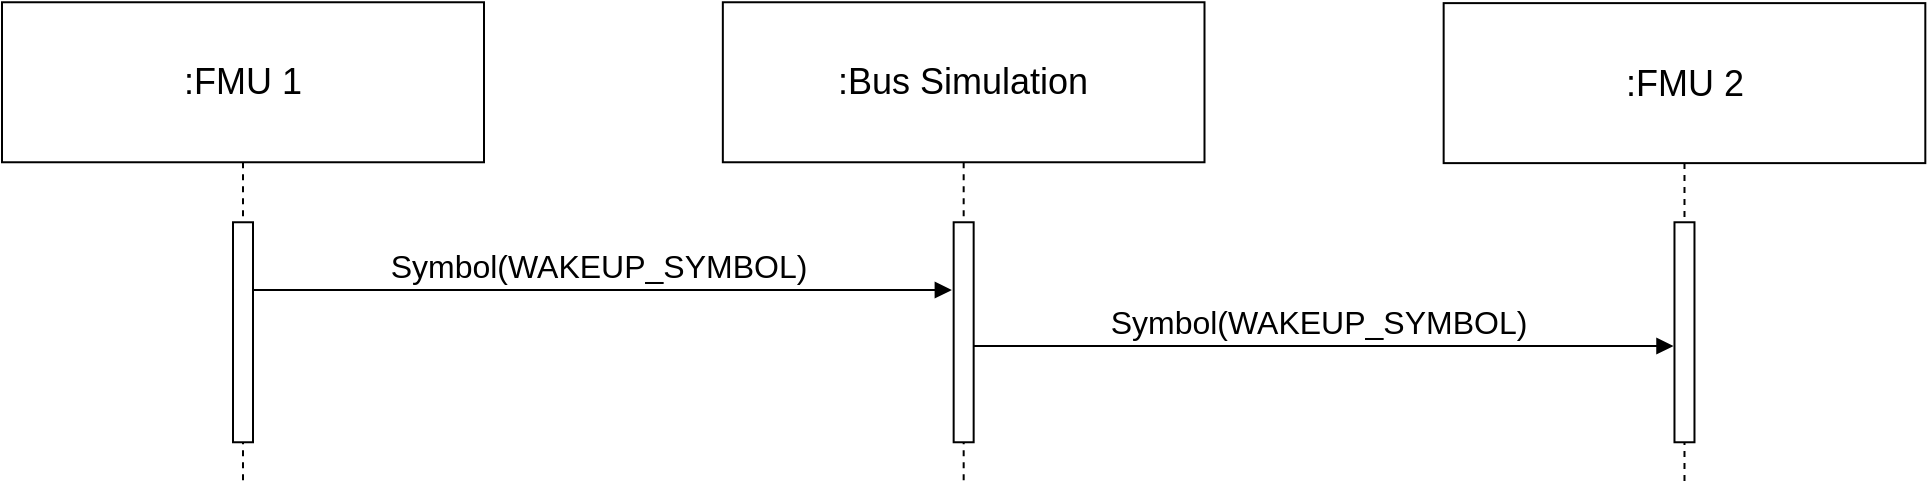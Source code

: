 <mxfile version="26.0.6">
  <diagram id="kgpKYQtTHZ0yAKxKKP6v" name="Page-1">
    <mxGraphModel dx="-797" dy="-594" grid="1" gridSize="10" guides="1" tooltips="1" connect="1" arrows="1" fold="1" page="1" pageScale="1" pageWidth="850" pageHeight="1100" math="0" shadow="0">
      <root>
        <mxCell id="0" />
        <mxCell id="1" parent="0" />
        <mxCell id="od-dk-tfpZx7mSIlCZZn-13" value="&lt;font&gt;Symbol(WAKEUP_SYMBOL)&lt;/font&gt;" style="html=1;verticalAlign=bottom;endArrow=block;curved=0;rounded=0;fontSize=16;" parent="1" edge="1">
          <mxGeometry width="80" relative="1" as="geometry">
            <mxPoint x="2399.83" y="2171" as="sourcePoint" />
            <mxPoint x="2754.745" y="2171" as="targetPoint" />
          </mxGeometry>
        </mxCell>
        <mxCell id="od-dk-tfpZx7mSIlCZZn-12" value="&lt;font&gt;Symbol(WAKEUP_SYMBOL)&lt;/font&gt;" style="html=1;verticalAlign=bottom;endArrow=block;curved=0;rounded=0;fontSize=16;" parent="1" edge="1">
          <mxGeometry width="80" relative="1" as="geometry">
            <mxPoint x="2040" y="2143" as="sourcePoint" />
            <mxPoint x="2393.925" y="2143" as="targetPoint" />
            <Array as="points" />
          </mxGeometry>
        </mxCell>
        <mxCell id="od-dk-tfpZx7mSIlCZZn-1" value="&lt;font&gt;:FMU 1&lt;/font&gt;" style="shape=umlLifeline;perimeter=lifelinePerimeter;whiteSpace=wrap;html=1;container=1;dropTarget=0;collapsible=0;recursiveResize=0;outlineConnect=0;portConstraint=eastwest;newEdgeStyle={&quot;curved&quot;:0,&quot;rounded&quot;:0};size=80;fontSize=18;" parent="1" vertex="1">
          <mxGeometry x="1919" y="1999.13" width="241" height="240.87" as="geometry" />
        </mxCell>
        <mxCell id="LTeh_Qn0WR-T-UTZRkvy-1" value="" style="html=1;points=[[0,0,0,0,5],[0,1,0,0,-5],[1,0,0,0,5],[1,1,0,0,-5]];perimeter=orthogonalPerimeter;outlineConnect=0;targetShapes=umlLifeline;portConstraint=eastwest;newEdgeStyle={&quot;curved&quot;:0,&quot;rounded&quot;:0};fillColor=default;" parent="od-dk-tfpZx7mSIlCZZn-1" vertex="1">
          <mxGeometry x="115.5" y="110" width="10" height="110" as="geometry" />
        </mxCell>
        <mxCell id="od-dk-tfpZx7mSIlCZZn-2" value="&lt;font&gt;:FMU 2&lt;/font&gt;" style="shape=umlLifeline;perimeter=lifelinePerimeter;whiteSpace=wrap;html=1;container=1;dropTarget=0;collapsible=0;recursiveResize=0;outlineConnect=0;portConstraint=eastwest;newEdgeStyle={&quot;curved&quot;:0,&quot;rounded&quot;:0};size=80;fontSize=18;" parent="1" vertex="1">
          <mxGeometry x="2639.83" y="1999.56" width="240.83" height="240.44" as="geometry" />
        </mxCell>
        <mxCell id="LTeh_Qn0WR-T-UTZRkvy-2" value="" style="html=1;points=[[0,0,0,0,5],[0,1,0,0,-5],[1,0,0,0,5],[1,1,0,0,-5]];perimeter=orthogonalPerimeter;outlineConnect=0;targetShapes=umlLifeline;portConstraint=eastwest;newEdgeStyle={&quot;curved&quot;:0,&quot;rounded&quot;:0};fillColor=default;" parent="od-dk-tfpZx7mSIlCZZn-2" vertex="1">
          <mxGeometry x="115.41" y="109.57" width="10" height="110" as="geometry" />
        </mxCell>
        <mxCell id="od-dk-tfpZx7mSIlCZZn-3" value="&lt;font&gt;:Bus Simulation&lt;/font&gt;" style="shape=umlLifeline;perimeter=lifelinePerimeter;whiteSpace=wrap;html=1;container=1;dropTarget=0;collapsible=0;recursiveResize=0;outlineConnect=0;portConstraint=eastwest;newEdgeStyle={&quot;curved&quot;:0,&quot;rounded&quot;:0};size=80;fontSize=18;" parent="1" vertex="1">
          <mxGeometry x="2279.42" y="1999.13" width="240.83" height="240.87" as="geometry" />
        </mxCell>
        <mxCell id="od-dk-tfpZx7mSIlCZZn-4" value="" style="ellipse;whiteSpace=wrap;html=1;align=center;aspect=fixed;fillColor=none;strokeColor=none;resizable=0;perimeter=centerPerimeter;rotatable=0;allowArrows=0;points=[];outlineConnect=1;" parent="od-dk-tfpZx7mSIlCZZn-3" vertex="1">
          <mxGeometry x="180.46" y="200" width="10" height="10" as="geometry" />
        </mxCell>
        <mxCell id="od-dk-tfpZx7mSIlCZZn-5" value="" style="html=1;points=[[0,0,0,0,5],[0,1,0,0,-5],[1,0,0,0,5],[1,1,0,0,-5]];perimeter=orthogonalPerimeter;outlineConnect=0;targetShapes=umlLifeline;portConstraint=eastwest;newEdgeStyle={&quot;curved&quot;:0,&quot;rounded&quot;:0};fillColor=default;" parent="od-dk-tfpZx7mSIlCZZn-3" vertex="1">
          <mxGeometry x="115.41" y="110" width="10" height="110" as="geometry" />
        </mxCell>
      </root>
    </mxGraphModel>
  </diagram>
</mxfile>

